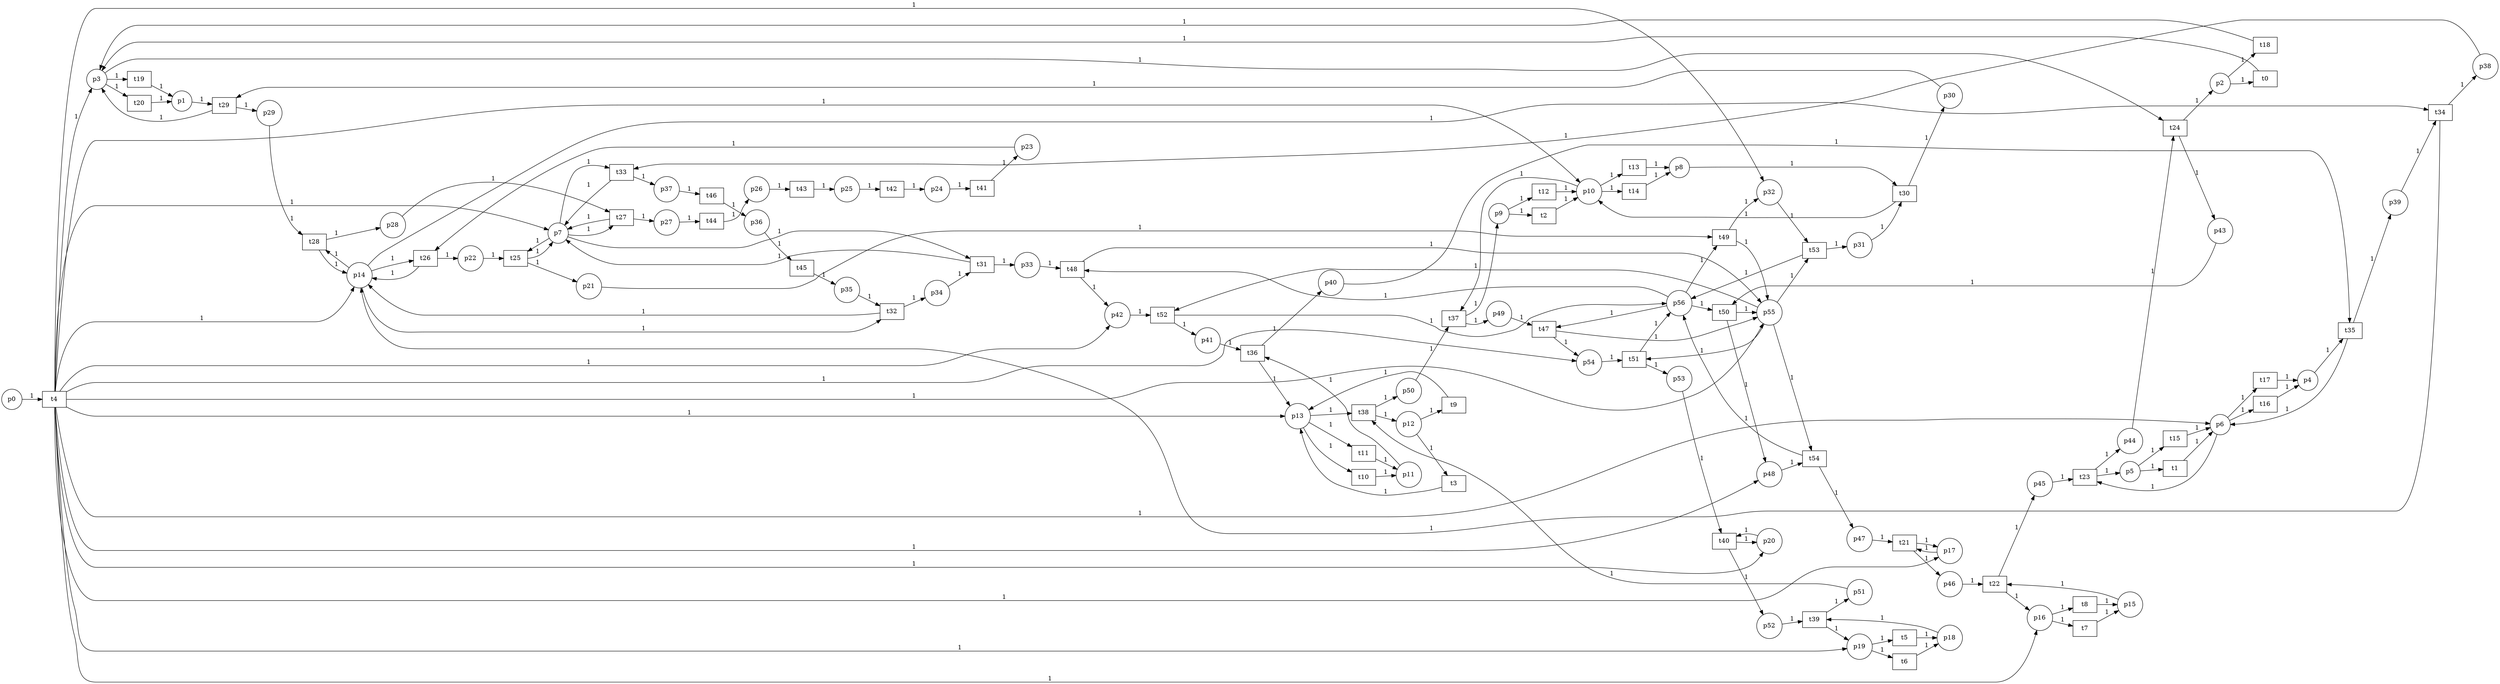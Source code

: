 digraph PetriNet{
	rankdir=LR
	p0 [shape=circle]
	p1 [shape=circle]
	p2 [shape=circle]
	p3 [shape=circle]
	p4 [shape=circle]
	p5 [shape=circle]
	p6 [shape=circle]
	p7 [shape=circle]
	p8 [shape=circle]
	p9 [shape=circle]
	p10 [shape=circle]
	p11 [shape=circle]
	p12 [shape=circle]
	p13 [shape=circle]
	p14 [shape=circle]
	p15 [shape=circle]
	p16 [shape=circle]
	p17 [shape=circle]
	p18 [shape=circle]
	p19 [shape=circle]
	p20 [shape=circle]
	p21 [shape=circle]
	p22 [shape=circle]
	p23 [shape=circle]
	p24 [shape=circle]
	p25 [shape=circle]
	p26 [shape=circle]
	p27 [shape=circle]
	p28 [shape=circle]
	p29 [shape=circle]
	p30 [shape=circle]
	p31 [shape=circle]
	p32 [shape=circle]
	p33 [shape=circle]
	p34 [shape=circle]
	p35 [shape=circle]
	p36 [shape=circle]
	p37 [shape=circle]
	p38 [shape=circle]
	p39 [shape=circle]
	p40 [shape=circle]
	p41 [shape=circle]
	p42 [shape=circle]
	p43 [shape=circle]
	p44 [shape=circle]
	p45 [shape=circle]
	p46 [shape=circle]
	p47 [shape=circle]
	p48 [shape=circle]
	p49 [shape=circle]
	p50 [shape=circle]
	p51 [shape=circle]
	p52 [shape=circle]
	p53 [shape=circle]
	p54 [shape=circle]
	p55 [shape=circle]
	p56 [shape=circle]
	t0 [shape=box]
	t1 [shape=box]
	t2 [shape=box]
	t3 [shape=box]
	t4 [shape=box]
	t5 [shape=box]
	t6 [shape=box]
	t7 [shape=box]
	t8 [shape=box]
	t9 [shape=box]
	t10 [shape=box]
	t11 [shape=box]
	t12 [shape=box]
	t13 [shape=box]
	t14 [shape=box]
	t15 [shape=box]
	t16 [shape=box]
	t17 [shape=box]
	t18 [shape=box]
	t19 [shape=box]
	t20 [shape=box]
	t21 [shape=box]
	t22 [shape=box]
	t23 [shape=box]
	t24 [shape=box]
	t25 [shape=box]
	t26 [shape=box]
	t27 [shape=box]
	t28 [shape=box]
	t29 [shape=box]
	t30 [shape=box]
	t31 [shape=box]
	t32 [shape=box]
	t33 [shape=box]
	t34 [shape=box]
	t35 [shape=box]
	t36 [shape=box]
	t37 [shape=box]
	t38 [shape=box]
	t39 [shape=box]
	t40 [shape=box]
	t41 [shape=box]
	t42 [shape=box]
	t43 [shape=box]
	t44 [shape=box]
	t45 [shape=box]
	t46 [shape=box]
	t47 [shape=box]
	t48 [shape=box]
	t49 [shape=box]
	t50 [shape=box]
	t51 [shape=box]
	t52 [shape=box]
	t53 [shape=box]
	t54 [shape=box]

	p2->t0 [label="1"]
	t0->p3 [label="1"]
	p5->t1 [label="1"]
	t1->p6 [label="1"]
	p9->t2 [label="1"]
	t2->p10 [label="1"]
	p12->t3 [label="1"]
	t3->p13 [label="1"]
	p0->t4 [label="1"]
	t4->p55 [label="1"]
	t4->p54 [label="1"]
	t4->p48 [label="1"]
	t4->p42 [label="1"]
	t4->p32 [label="1"]
	t4->p20 [label="1"]
	t4->p19 [label="1"]
	t4->p17 [label="1"]
	t4->p16 [label="1"]
	t4->p14 [label="1"]
	t4->p13 [label="1"]
	t4->p10 [label="1"]
	t4->p7 [label="1"]
	t4->p6 [label="1"]
	t4->p3 [label="1"]
	p19->t5 [label="1"]
	t5->p18 [label="1"]
	p19->t6 [label="1"]
	t6->p18 [label="1"]
	p16->t7 [label="1"]
	t7->p15 [label="1"]
	p16->t8 [label="1"]
	t8->p15 [label="1"]
	p12->t9 [label="1"]
	t9->p13 [label="1"]
	p13->t10 [label="1"]
	t10->p11 [label="1"]
	p13->t11 [label="1"]
	t11->p11 [label="1"]
	p9->t12 [label="1"]
	t12->p10 [label="1"]
	p10->t13 [label="1"]
	t13->p8 [label="1"]
	p10->t14 [label="1"]
	t14->p8 [label="1"]
	p5->t15 [label="1"]
	t15->p6 [label="1"]
	p6->t16 [label="1"]
	t16->p4 [label="1"]
	p6->t17 [label="1"]
	t17->p4 [label="1"]
	p2->t18 [label="1"]
	t18->p3 [label="1"]
	p3->t19 [label="1"]
	t19->p1 [label="1"]
	p3->t20 [label="1"]
	t20->p1 [label="1"]
	p17->t21 [label="1"]
	p47->t21 [label="1"]
	t21->p46 [label="1"]
	t21->p17 [label="1"]
	p15->t22 [label="1"]
	p46->t22 [label="1"]
	t22->p45 [label="1"]
	t22->p16 [label="1"]
	p6->t23 [label="1"]
	p45->t23 [label="1"]
	t23->p5 [label="1"]
	t23->p44 [label="1"]
	p3->t24 [label="1"]
	p44->t24 [label="1"]
	t24->p2 [label="1"]
	t24->p43 [label="1"]
	p7->t25 [label="1"]
	p22->t25 [label="1"]
	t25->p21 [label="1"]
	t25->p7 [label="1"]
	p14->t26 [label="1"]
	p23->t26 [label="1"]
	t26->p22 [label="1"]
	t26->p14 [label="1"]
	p7->t27 [label="1"]
	p28->t27 [label="1"]
	t27->p27 [label="1"]
	t27->p7 [label="1"]
	p14->t28 [label="1"]
	p29->t28 [label="1"]
	t28->p28 [label="1"]
	t28->p14 [label="1"]
	p1->t29 [label="1"]
	p30->t29 [label="1"]
	t29->p29 [label="1"]
	t29->p3 [label="1"]
	p8->t30 [label="1"]
	p31->t30 [label="1"]
	t30->p30 [label="1"]
	t30->p10 [label="1"]
	p7->t31 [label="1"]
	p34->t31 [label="1"]
	t31->p33 [label="1"]
	t31->p7 [label="1"]
	p14->t32 [label="1"]
	p35->t32 [label="1"]
	t32->p34 [label="1"]
	t32->p14 [label="1"]
	p7->t33 [label="1"]
	p38->t33 [label="1"]
	t33->p37 [label="1"]
	t33->p7 [label="1"]
	p14->t34 [label="1"]
	p39->t34 [label="1"]
	t34->p38 [label="1"]
	t34->p14 [label="1"]
	p4->t35 [label="1"]
	p40->t35 [label="1"]
	t35->p39 [label="1"]
	t35->p6 [label="1"]
	p11->t36 [label="1"]
	p41->t36 [label="1"]
	t36->p40 [label="1"]
	t36->p13 [label="1"]
	p10->t37 [label="1"]
	p50->t37 [label="1"]
	t37->p9 [label="1"]
	t37->p49 [label="1"]
	p13->t38 [label="1"]
	p51->t38 [label="1"]
	t38->p12 [label="1"]
	t38->p50 [label="1"]
	p18->t39 [label="1"]
	p52->t39 [label="1"]
	t39->p51 [label="1"]
	t39->p19 [label="1"]
	p20->t40 [label="1"]
	p53->t40 [label="1"]
	t40->p52 [label="1"]
	t40->p20 [label="1"]
	p24->t41 [label="1"]
	t41->p23 [label="1"]
	p25->t42 [label="1"]
	t42->p24 [label="1"]
	p26->t43 [label="1"]
	t43->p25 [label="1"]
	p27->t44 [label="1"]
	t44->p26 [label="1"]
	p36->t45 [label="1"]
	t45->p35 [label="1"]
	p37->t46 [label="1"]
	t46->p36 [label="1"]
	p49->t47 [label="1"]
	p56->t47 [label="1"]
	t47->p55 [label="1"]
	t47->p54 [label="1"]
	p33->t48 [label="1"]
	p56->t48 [label="1"]
	t48->p55 [label="1"]
	t48->p42 [label="1"]
	p21->t49 [label="1"]
	p56->t49 [label="1"]
	t49->p55 [label="1"]
	t49->p32 [label="1"]
	p43->t50 [label="1"]
	p56->t50 [label="1"]
	t50->p55 [label="1"]
	t50->p48 [label="1"]
	p54->t51 [label="1"]
	p55->t51 [label="1"]
	t51->p53 [label="1"]
	t51->p56 [label="1"]
	p42->t52 [label="1"]
	p55->t52 [label="1"]
	t52->p41 [label="1"]
	t52->p56 [label="1"]
	p32->t53 [label="1"]
	p55->t53 [label="1"]
	t53->p31 [label="1"]
	t53->p56 [label="1"]
	p48->t54 [label="1"]
	p55->t54 [label="1"]
	t54->p47 [label="1"]
	t54->p56 [label="1"]
}
